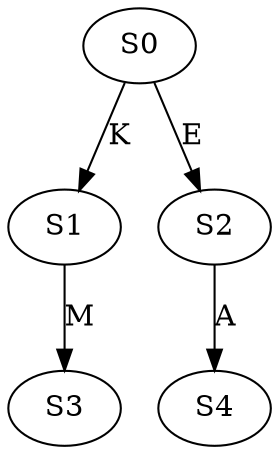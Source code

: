 strict digraph  {
	S0 -> S1 [ label = K ];
	S0 -> S2 [ label = E ];
	S1 -> S3 [ label = M ];
	S2 -> S4 [ label = A ];
}
